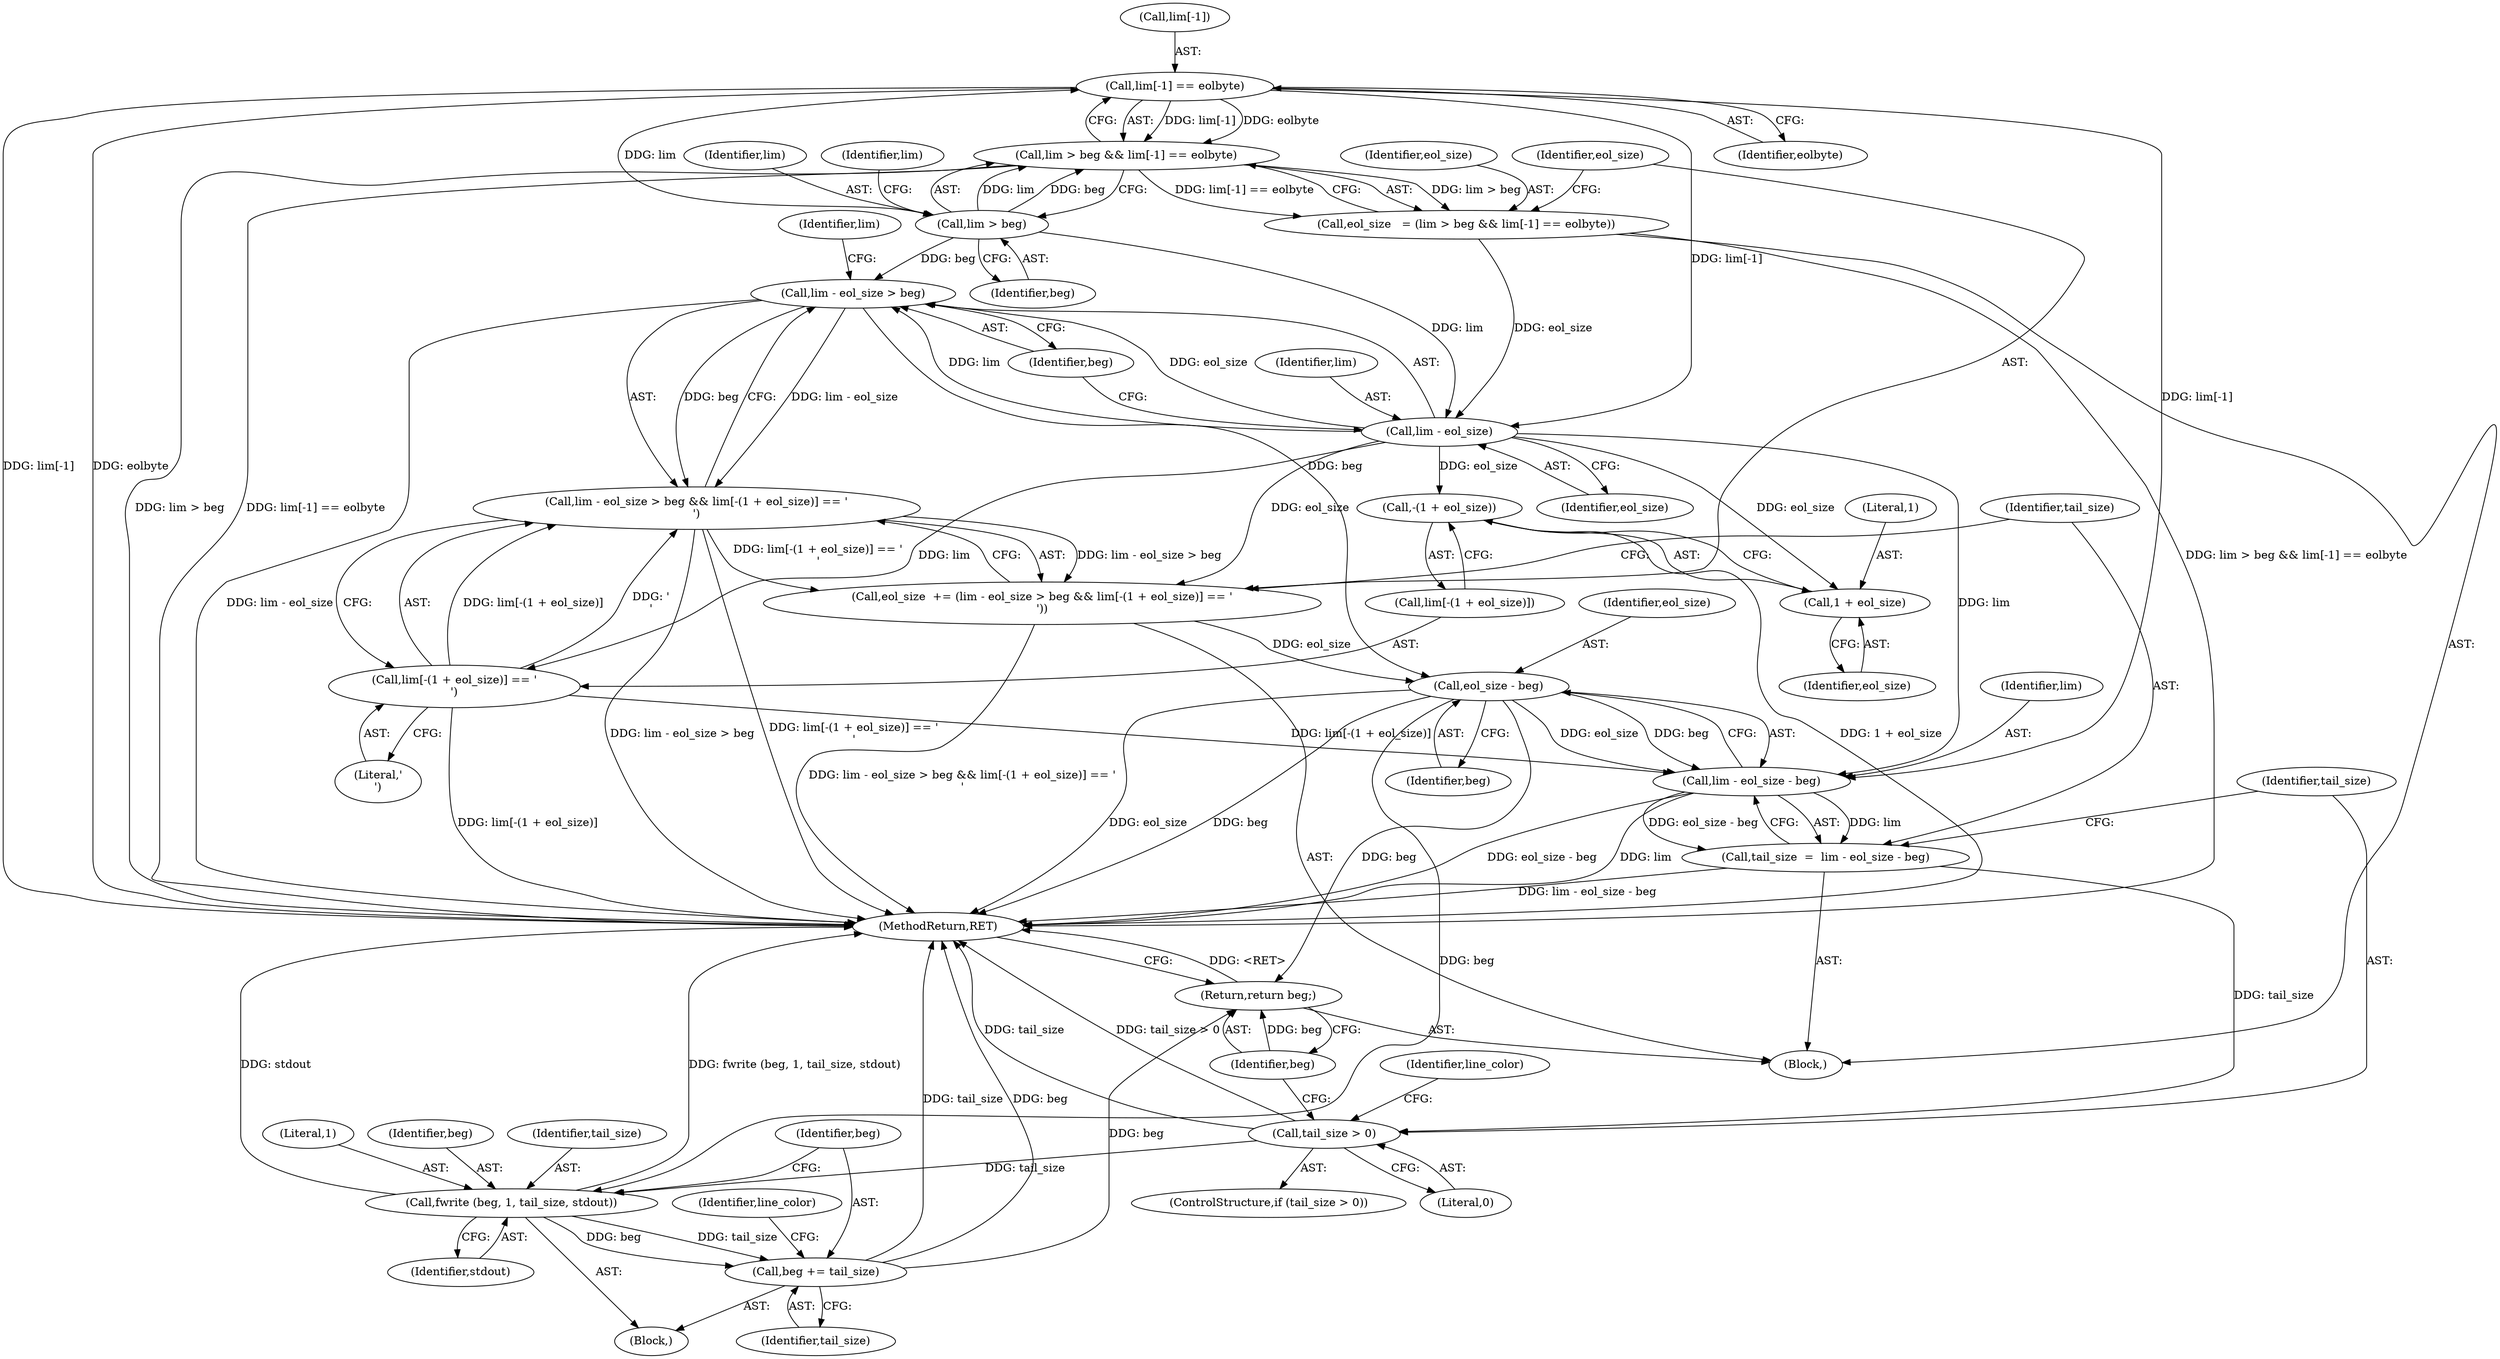 digraph "0_savannah_8fcf61523644df42e1905c81bed26838e0b04f91@array" {
"1000926" [label="(Call,lim[-1] == eolbyte)"];
"1000923" [label="(Call,lim > beg)"];
"1000922" [label="(Call,lim > beg && lim[-1] == eolbyte)"];
"1000920" [label="(Call,eol_size   = (lim > beg && lim[-1] == eolbyte))"];
"1000936" [label="(Call,lim - eol_size)"];
"1000932" [label="(Call,eol_size  += (lim - eol_size > beg && lim[-(1 + eol_size)] == '\r'))"];
"1000952" [label="(Call,eol_size - beg)"];
"1000950" [label="(Call,lim - eol_size - beg)"];
"1000948" [label="(Call,tail_size  =  lim - eol_size - beg)"];
"1000956" [label="(Call,tail_size > 0)"];
"1000962" [label="(Call,fwrite (beg, 1, tail_size, stdout))"];
"1000967" [label="(Call,beg += tail_size)"];
"1000972" [label="(Return,return beg;)"];
"1000935" [label="(Call,lim - eol_size > beg)"];
"1000934" [label="(Call,lim - eol_size > beg && lim[-(1 + eol_size)] == '\r')"];
"1000940" [label="(Call,lim[-(1 + eol_size)] == '\r')"];
"1000943" [label="(Call,-(1 + eol_size))"];
"1000944" [label="(Call,1 + eol_size)"];
"1000939" [label="(Identifier,beg)"];
"1000951" [label="(Identifier,lim)"];
"1000922" [label="(Call,lim > beg && lim[-1] == eolbyte)"];
"1000935" [label="(Call,lim - eol_size > beg)"];
"1000925" [label="(Identifier,beg)"];
"1000952" [label="(Call,eol_size - beg)"];
"1000955" [label="(ControlStructure,if (tail_size > 0))"];
"1000948" [label="(Call,tail_size  =  lim - eol_size - beg)"];
"1000957" [label="(Identifier,tail_size)"];
"1000972" [label="(Return,return beg;)"];
"1000923" [label="(Call,lim > beg)"];
"1000932" [label="(Call,eol_size  += (lim - eol_size > beg && lim[-(1 + eol_size)] == '\r'))"];
"1000954" [label="(Identifier,beg)"];
"1000966" [label="(Identifier,stdout)"];
"1000946" [label="(Identifier,eol_size)"];
"1000973" [label="(Identifier,beg)"];
"1000969" [label="(Identifier,tail_size)"];
"1000945" [label="(Literal,1)"];
"1000959" [label="(Block,)"];
"1000926" [label="(Call,lim[-1] == eolbyte)"];
"1001408" [label="(MethodReturn,RET)"];
"1000958" [label="(Literal,0)"];
"1000967" [label="(Call,beg += tail_size)"];
"1000936" [label="(Call,lim - eol_size)"];
"1000934" [label="(Call,lim - eol_size > beg && lim[-(1 + eol_size)] == '\r')"];
"1000937" [label="(Identifier,lim)"];
"1000956" [label="(Call,tail_size > 0)"];
"1000953" [label="(Identifier,eol_size)"];
"1000940" [label="(Call,lim[-(1 + eol_size)] == '\r')"];
"1000947" [label="(Literal,'\r')"];
"1000950" [label="(Call,lim - eol_size - beg)"];
"1000962" [label="(Call,fwrite (beg, 1, tail_size, stdout))"];
"1000942" [label="(Identifier,lim)"];
"1000933" [label="(Identifier,eol_size)"];
"1000917" [label="(Block,)"];
"1000968" [label="(Identifier,beg)"];
"1000927" [label="(Call,lim[-1])"];
"1000964" [label="(Literal,1)"];
"1000961" [label="(Identifier,line_color)"];
"1000924" [label="(Identifier,lim)"];
"1000931" [label="(Identifier,eolbyte)"];
"1000928" [label="(Identifier,lim)"];
"1000941" [label="(Call,lim[-(1 + eol_size)])"];
"1000920" [label="(Call,eol_size   = (lim > beg && lim[-1] == eolbyte))"];
"1000943" [label="(Call,-(1 + eol_size))"];
"1000944" [label="(Call,1 + eol_size)"];
"1000949" [label="(Identifier,tail_size)"];
"1000971" [label="(Identifier,line_color)"];
"1000938" [label="(Identifier,eol_size)"];
"1000963" [label="(Identifier,beg)"];
"1000965" [label="(Identifier,tail_size)"];
"1000921" [label="(Identifier,eol_size)"];
"1000926" -> "1000922"  [label="AST: "];
"1000926" -> "1000931"  [label="CFG: "];
"1000927" -> "1000926"  [label="AST: "];
"1000931" -> "1000926"  [label="AST: "];
"1000922" -> "1000926"  [label="CFG: "];
"1000926" -> "1001408"  [label="DDG: lim[-1]"];
"1000926" -> "1001408"  [label="DDG: eolbyte"];
"1000926" -> "1000922"  [label="DDG: lim[-1]"];
"1000926" -> "1000922"  [label="DDG: eolbyte"];
"1000923" -> "1000926"  [label="DDG: lim"];
"1000926" -> "1000936"  [label="DDG: lim[-1]"];
"1000926" -> "1000950"  [label="DDG: lim[-1]"];
"1000923" -> "1000922"  [label="AST: "];
"1000923" -> "1000925"  [label="CFG: "];
"1000924" -> "1000923"  [label="AST: "];
"1000925" -> "1000923"  [label="AST: "];
"1000928" -> "1000923"  [label="CFG: "];
"1000922" -> "1000923"  [label="CFG: "];
"1000923" -> "1000922"  [label="DDG: lim"];
"1000923" -> "1000922"  [label="DDG: beg"];
"1000923" -> "1000936"  [label="DDG: lim"];
"1000923" -> "1000935"  [label="DDG: beg"];
"1000922" -> "1000920"  [label="AST: "];
"1000920" -> "1000922"  [label="CFG: "];
"1000922" -> "1001408"  [label="DDG: lim[-1] == eolbyte"];
"1000922" -> "1001408"  [label="DDG: lim > beg"];
"1000922" -> "1000920"  [label="DDG: lim > beg"];
"1000922" -> "1000920"  [label="DDG: lim[-1] == eolbyte"];
"1000920" -> "1000917"  [label="AST: "];
"1000921" -> "1000920"  [label="AST: "];
"1000933" -> "1000920"  [label="CFG: "];
"1000920" -> "1001408"  [label="DDG: lim > beg && lim[-1] == eolbyte"];
"1000920" -> "1000936"  [label="DDG: eol_size"];
"1000936" -> "1000935"  [label="AST: "];
"1000936" -> "1000938"  [label="CFG: "];
"1000937" -> "1000936"  [label="AST: "];
"1000938" -> "1000936"  [label="AST: "];
"1000939" -> "1000936"  [label="CFG: "];
"1000936" -> "1000932"  [label="DDG: eol_size"];
"1000936" -> "1000935"  [label="DDG: lim"];
"1000936" -> "1000935"  [label="DDG: eol_size"];
"1000936" -> "1000940"  [label="DDG: lim"];
"1000936" -> "1000943"  [label="DDG: eol_size"];
"1000936" -> "1000944"  [label="DDG: eol_size"];
"1000936" -> "1000950"  [label="DDG: lim"];
"1000932" -> "1000917"  [label="AST: "];
"1000932" -> "1000934"  [label="CFG: "];
"1000933" -> "1000932"  [label="AST: "];
"1000934" -> "1000932"  [label="AST: "];
"1000949" -> "1000932"  [label="CFG: "];
"1000932" -> "1001408"  [label="DDG: lim - eol_size > beg && lim[-(1 + eol_size)] == '\r'"];
"1000934" -> "1000932"  [label="DDG: lim - eol_size > beg"];
"1000934" -> "1000932"  [label="DDG: lim[-(1 + eol_size)] == '\r'"];
"1000932" -> "1000952"  [label="DDG: eol_size"];
"1000952" -> "1000950"  [label="AST: "];
"1000952" -> "1000954"  [label="CFG: "];
"1000953" -> "1000952"  [label="AST: "];
"1000954" -> "1000952"  [label="AST: "];
"1000950" -> "1000952"  [label="CFG: "];
"1000952" -> "1001408"  [label="DDG: eol_size"];
"1000952" -> "1001408"  [label="DDG: beg"];
"1000952" -> "1000950"  [label="DDG: eol_size"];
"1000952" -> "1000950"  [label="DDG: beg"];
"1000935" -> "1000952"  [label="DDG: beg"];
"1000952" -> "1000962"  [label="DDG: beg"];
"1000952" -> "1000972"  [label="DDG: beg"];
"1000950" -> "1000948"  [label="AST: "];
"1000951" -> "1000950"  [label="AST: "];
"1000948" -> "1000950"  [label="CFG: "];
"1000950" -> "1001408"  [label="DDG: eol_size - beg"];
"1000950" -> "1001408"  [label="DDG: lim"];
"1000950" -> "1000948"  [label="DDG: lim"];
"1000950" -> "1000948"  [label="DDG: eol_size - beg"];
"1000940" -> "1000950"  [label="DDG: lim[-(1 + eol_size)]"];
"1000948" -> "1000917"  [label="AST: "];
"1000949" -> "1000948"  [label="AST: "];
"1000957" -> "1000948"  [label="CFG: "];
"1000948" -> "1001408"  [label="DDG: lim - eol_size - beg"];
"1000948" -> "1000956"  [label="DDG: tail_size"];
"1000956" -> "1000955"  [label="AST: "];
"1000956" -> "1000958"  [label="CFG: "];
"1000957" -> "1000956"  [label="AST: "];
"1000958" -> "1000956"  [label="AST: "];
"1000961" -> "1000956"  [label="CFG: "];
"1000973" -> "1000956"  [label="CFG: "];
"1000956" -> "1001408"  [label="DDG: tail_size"];
"1000956" -> "1001408"  [label="DDG: tail_size > 0"];
"1000956" -> "1000962"  [label="DDG: tail_size"];
"1000962" -> "1000959"  [label="AST: "];
"1000962" -> "1000966"  [label="CFG: "];
"1000963" -> "1000962"  [label="AST: "];
"1000964" -> "1000962"  [label="AST: "];
"1000965" -> "1000962"  [label="AST: "];
"1000966" -> "1000962"  [label="AST: "];
"1000968" -> "1000962"  [label="CFG: "];
"1000962" -> "1001408"  [label="DDG: fwrite (beg, 1, tail_size, stdout)"];
"1000962" -> "1001408"  [label="DDG: stdout"];
"1000962" -> "1000967"  [label="DDG: tail_size"];
"1000962" -> "1000967"  [label="DDG: beg"];
"1000967" -> "1000959"  [label="AST: "];
"1000967" -> "1000969"  [label="CFG: "];
"1000968" -> "1000967"  [label="AST: "];
"1000969" -> "1000967"  [label="AST: "];
"1000971" -> "1000967"  [label="CFG: "];
"1000967" -> "1001408"  [label="DDG: tail_size"];
"1000967" -> "1001408"  [label="DDG: beg"];
"1000967" -> "1000972"  [label="DDG: beg"];
"1000972" -> "1000917"  [label="AST: "];
"1000972" -> "1000973"  [label="CFG: "];
"1000973" -> "1000972"  [label="AST: "];
"1001408" -> "1000972"  [label="CFG: "];
"1000972" -> "1001408"  [label="DDG: <RET>"];
"1000973" -> "1000972"  [label="DDG: beg"];
"1000935" -> "1000934"  [label="AST: "];
"1000935" -> "1000939"  [label="CFG: "];
"1000939" -> "1000935"  [label="AST: "];
"1000942" -> "1000935"  [label="CFG: "];
"1000934" -> "1000935"  [label="CFG: "];
"1000935" -> "1001408"  [label="DDG: lim - eol_size"];
"1000935" -> "1000934"  [label="DDG: lim - eol_size"];
"1000935" -> "1000934"  [label="DDG: beg"];
"1000934" -> "1000940"  [label="CFG: "];
"1000940" -> "1000934"  [label="AST: "];
"1000934" -> "1001408"  [label="DDG: lim - eol_size > beg"];
"1000934" -> "1001408"  [label="DDG: lim[-(1 + eol_size)] == '\r'"];
"1000940" -> "1000934"  [label="DDG: lim[-(1 + eol_size)]"];
"1000940" -> "1000934"  [label="DDG: '\r'"];
"1000940" -> "1000947"  [label="CFG: "];
"1000941" -> "1000940"  [label="AST: "];
"1000947" -> "1000940"  [label="AST: "];
"1000940" -> "1001408"  [label="DDG: lim[-(1 + eol_size)]"];
"1000943" -> "1000941"  [label="AST: "];
"1000943" -> "1000944"  [label="CFG: "];
"1000944" -> "1000943"  [label="AST: "];
"1000941" -> "1000943"  [label="CFG: "];
"1000943" -> "1001408"  [label="DDG: 1 + eol_size"];
"1000944" -> "1000946"  [label="CFG: "];
"1000945" -> "1000944"  [label="AST: "];
"1000946" -> "1000944"  [label="AST: "];
}

